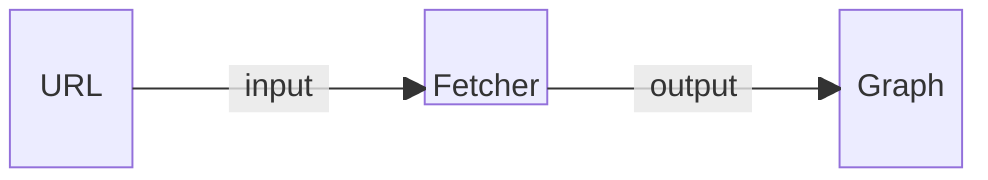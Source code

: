block-beta
    columns 7
    URL space:2 Fetcher space:2 Graph
    URL-- "input" -->Fetcher
    Fetcher-- "output" -->Graph

    classDef block height:48px,padding:8px;
    classDef hidden visibility:none;
    class Fetcher block
    class URL hidden
    class Graph hidden